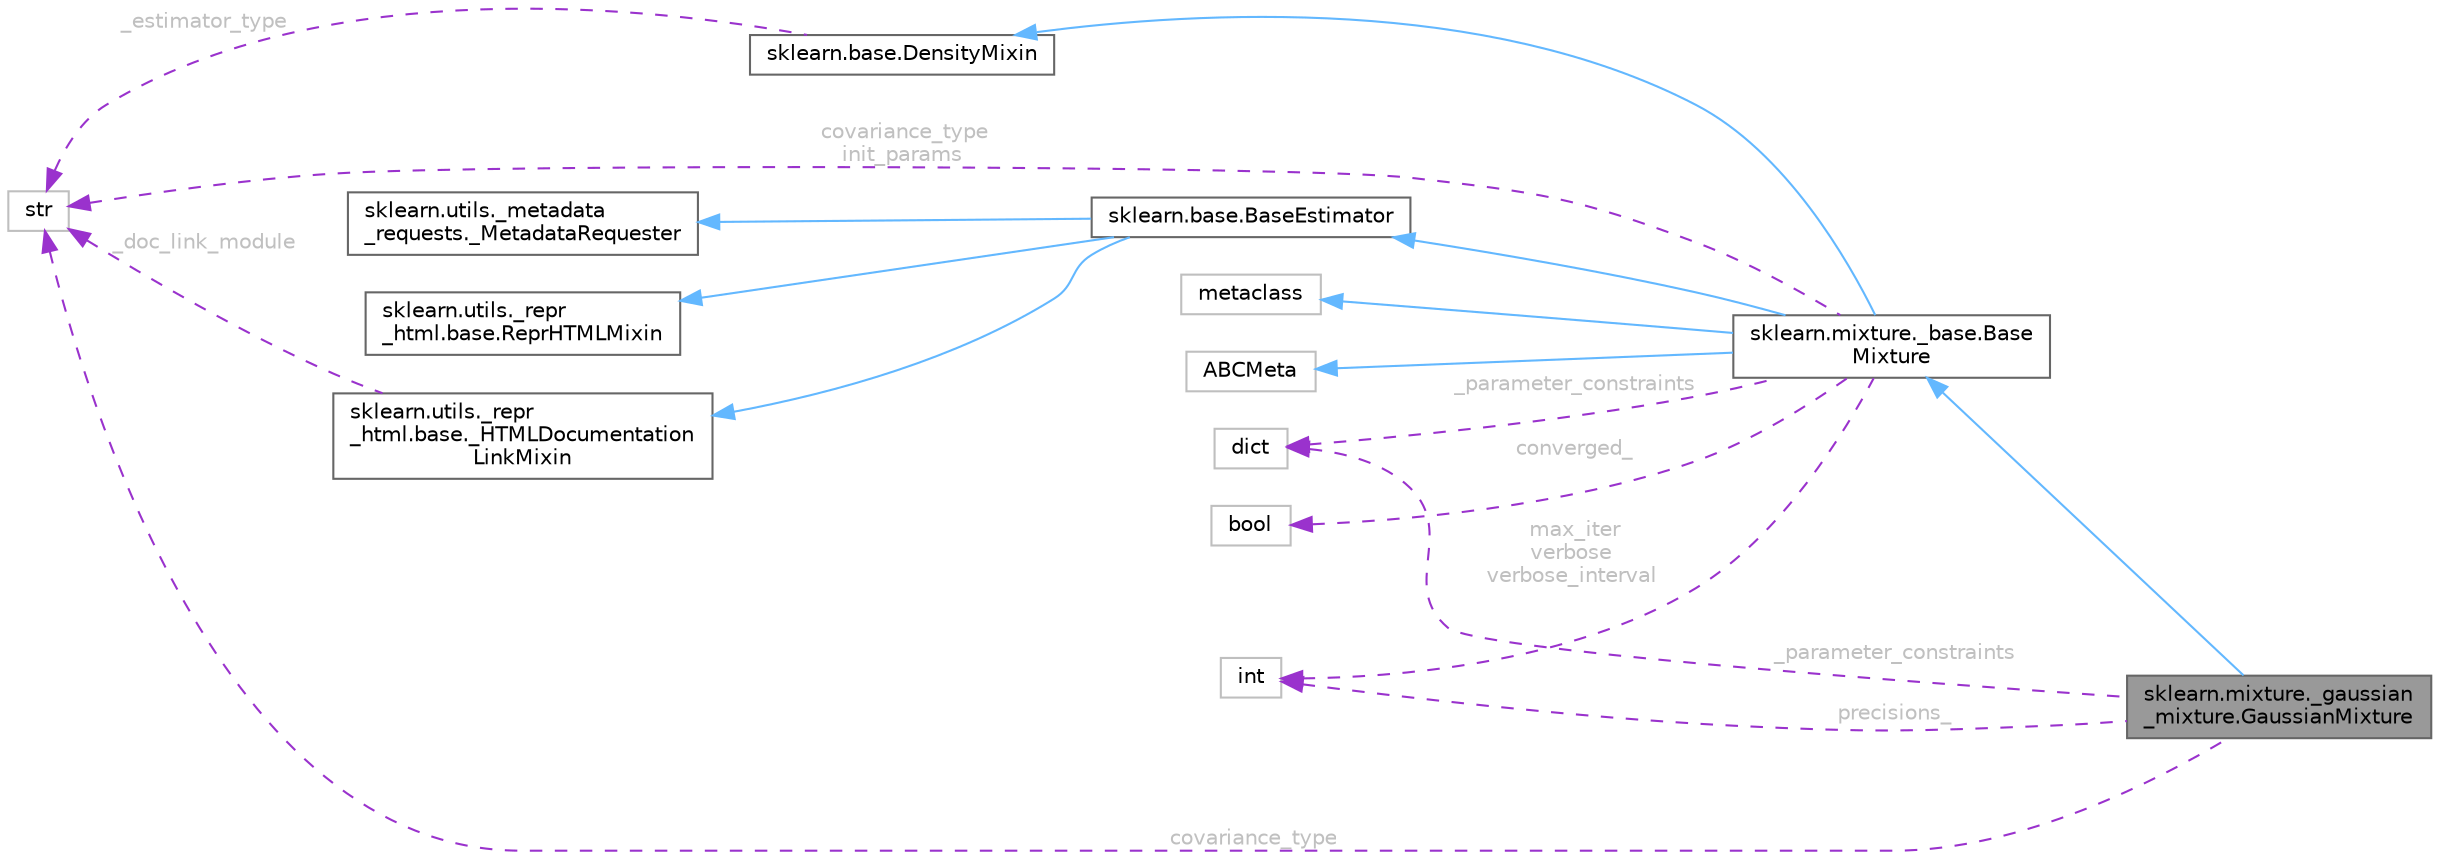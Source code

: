 digraph "sklearn.mixture._gaussian_mixture.GaussianMixture"
{
 // LATEX_PDF_SIZE
  bgcolor="transparent";
  edge [fontname=Helvetica,fontsize=10,labelfontname=Helvetica,labelfontsize=10];
  node [fontname=Helvetica,fontsize=10,shape=box,height=0.2,width=0.4];
  rankdir="LR";
  Node1 [id="Node000001",label="sklearn.mixture._gaussian\l_mixture.GaussianMixture",height=0.2,width=0.4,color="gray40", fillcolor="grey60", style="filled", fontcolor="black",tooltip=" "];
  Node2 -> Node1 [id="edge18_Node000001_Node000002",dir="back",color="steelblue1",style="solid",tooltip=" "];
  Node2 [id="Node000002",label="sklearn.mixture._base.Base\lMixture",height=0.2,width=0.4,color="gray40", fillcolor="white", style="filled",URL="$d7/d6a/classsklearn_1_1mixture_1_1__base_1_1BaseMixture.html",tooltip=" "];
  Node3 -> Node2 [id="edge19_Node000002_Node000003",dir="back",color="steelblue1",style="solid",tooltip=" "];
  Node3 [id="Node000003",label="sklearn.base.DensityMixin",height=0.2,width=0.4,color="gray40", fillcolor="white", style="filled",URL="$dc/dd3/classsklearn_1_1base_1_1DensityMixin.html",tooltip=" "];
  Node4 -> Node3 [id="edge20_Node000003_Node000004",dir="back",color="darkorchid3",style="dashed",tooltip=" ",label=" _estimator_type",fontcolor="grey" ];
  Node4 [id="Node000004",label="str",height=0.2,width=0.4,color="grey75", fillcolor="white", style="filled",tooltip=" "];
  Node5 -> Node2 [id="edge21_Node000002_Node000005",dir="back",color="steelblue1",style="solid",tooltip=" "];
  Node5 [id="Node000005",label="sklearn.base.BaseEstimator",height=0.2,width=0.4,color="gray40", fillcolor="white", style="filled",URL="$d3/d20/classsklearn_1_1base_1_1BaseEstimator.html",tooltip=" "];
  Node6 -> Node5 [id="edge22_Node000005_Node000006",dir="back",color="steelblue1",style="solid",tooltip=" "];
  Node6 [id="Node000006",label="sklearn.utils._repr\l_html.base.ReprHTMLMixin",height=0.2,width=0.4,color="gray40", fillcolor="white", style="filled",URL="$d3/d50/classsklearn_1_1utils_1_1__repr__html_1_1base_1_1ReprHTMLMixin.html",tooltip=" "];
  Node7 -> Node5 [id="edge23_Node000005_Node000007",dir="back",color="steelblue1",style="solid",tooltip=" "];
  Node7 [id="Node000007",label="sklearn.utils._repr\l_html.base._HTMLDocumentation\lLinkMixin",height=0.2,width=0.4,color="gray40", fillcolor="white", style="filled",URL="$d5/d05/classsklearn_1_1utils_1_1__repr__html_1_1base_1_1__HTMLDocumentationLinkMixin.html",tooltip=" "];
  Node4 -> Node7 [id="edge24_Node000007_Node000004",dir="back",color="darkorchid3",style="dashed",tooltip=" ",label=" _doc_link_module",fontcolor="grey" ];
  Node8 -> Node5 [id="edge25_Node000005_Node000008",dir="back",color="steelblue1",style="solid",tooltip=" "];
  Node8 [id="Node000008",label="sklearn.utils._metadata\l_requests._MetadataRequester",height=0.2,width=0.4,color="gray40", fillcolor="white", style="filled",URL="$d6/dfa/classsklearn_1_1utils_1_1__metadata__requests_1_1__MetadataRequester.html",tooltip=" "];
  Node9 -> Node2 [id="edge26_Node000002_Node000009",dir="back",color="steelblue1",style="solid",tooltip=" "];
  Node9 [id="Node000009",label="metaclass",height=0.2,width=0.4,color="grey75", fillcolor="white", style="filled",URL="$d1/d9a/classmetaclass.html",tooltip=" "];
  Node10 -> Node2 [id="edge27_Node000002_Node000010",dir="back",color="steelblue1",style="solid",tooltip=" "];
  Node10 [id="Node000010",label="ABCMeta",height=0.2,width=0.4,color="grey75", fillcolor="white", style="filled",URL="$df/d42/classABCMeta.html",tooltip=" "];
  Node11 -> Node2 [id="edge28_Node000002_Node000011",dir="back",color="darkorchid3",style="dashed",tooltip=" ",label=" _parameter_constraints",fontcolor="grey" ];
  Node11 [id="Node000011",label="dict",height=0.2,width=0.4,color="grey75", fillcolor="white", style="filled",tooltip=" "];
  Node12 -> Node2 [id="edge29_Node000002_Node000012",dir="back",color="darkorchid3",style="dashed",tooltip=" ",label=" max_iter\nverbose\nverbose_interval",fontcolor="grey" ];
  Node12 [id="Node000012",label="int",height=0.2,width=0.4,color="grey75", fillcolor="white", style="filled",tooltip=" "];
  Node4 -> Node2 [id="edge30_Node000002_Node000004",dir="back",color="darkorchid3",style="dashed",tooltip=" ",label=" covariance_type\ninit_params",fontcolor="grey" ];
  Node13 -> Node2 [id="edge31_Node000002_Node000013",dir="back",color="darkorchid3",style="dashed",tooltip=" ",label=" converged_",fontcolor="grey" ];
  Node13 [id="Node000013",label="bool",height=0.2,width=0.4,color="grey75", fillcolor="white", style="filled",tooltip=" "];
  Node11 -> Node1 [id="edge32_Node000001_Node000011",dir="back",color="darkorchid3",style="dashed",tooltip=" ",label=" _parameter_constraints",fontcolor="grey" ];
  Node4 -> Node1 [id="edge33_Node000001_Node000004",dir="back",color="darkorchid3",style="dashed",tooltip=" ",label=" covariance_type",fontcolor="grey" ];
  Node12 -> Node1 [id="edge34_Node000001_Node000012",dir="back",color="darkorchid3",style="dashed",tooltip=" ",label=" precisions_",fontcolor="grey" ];
}
